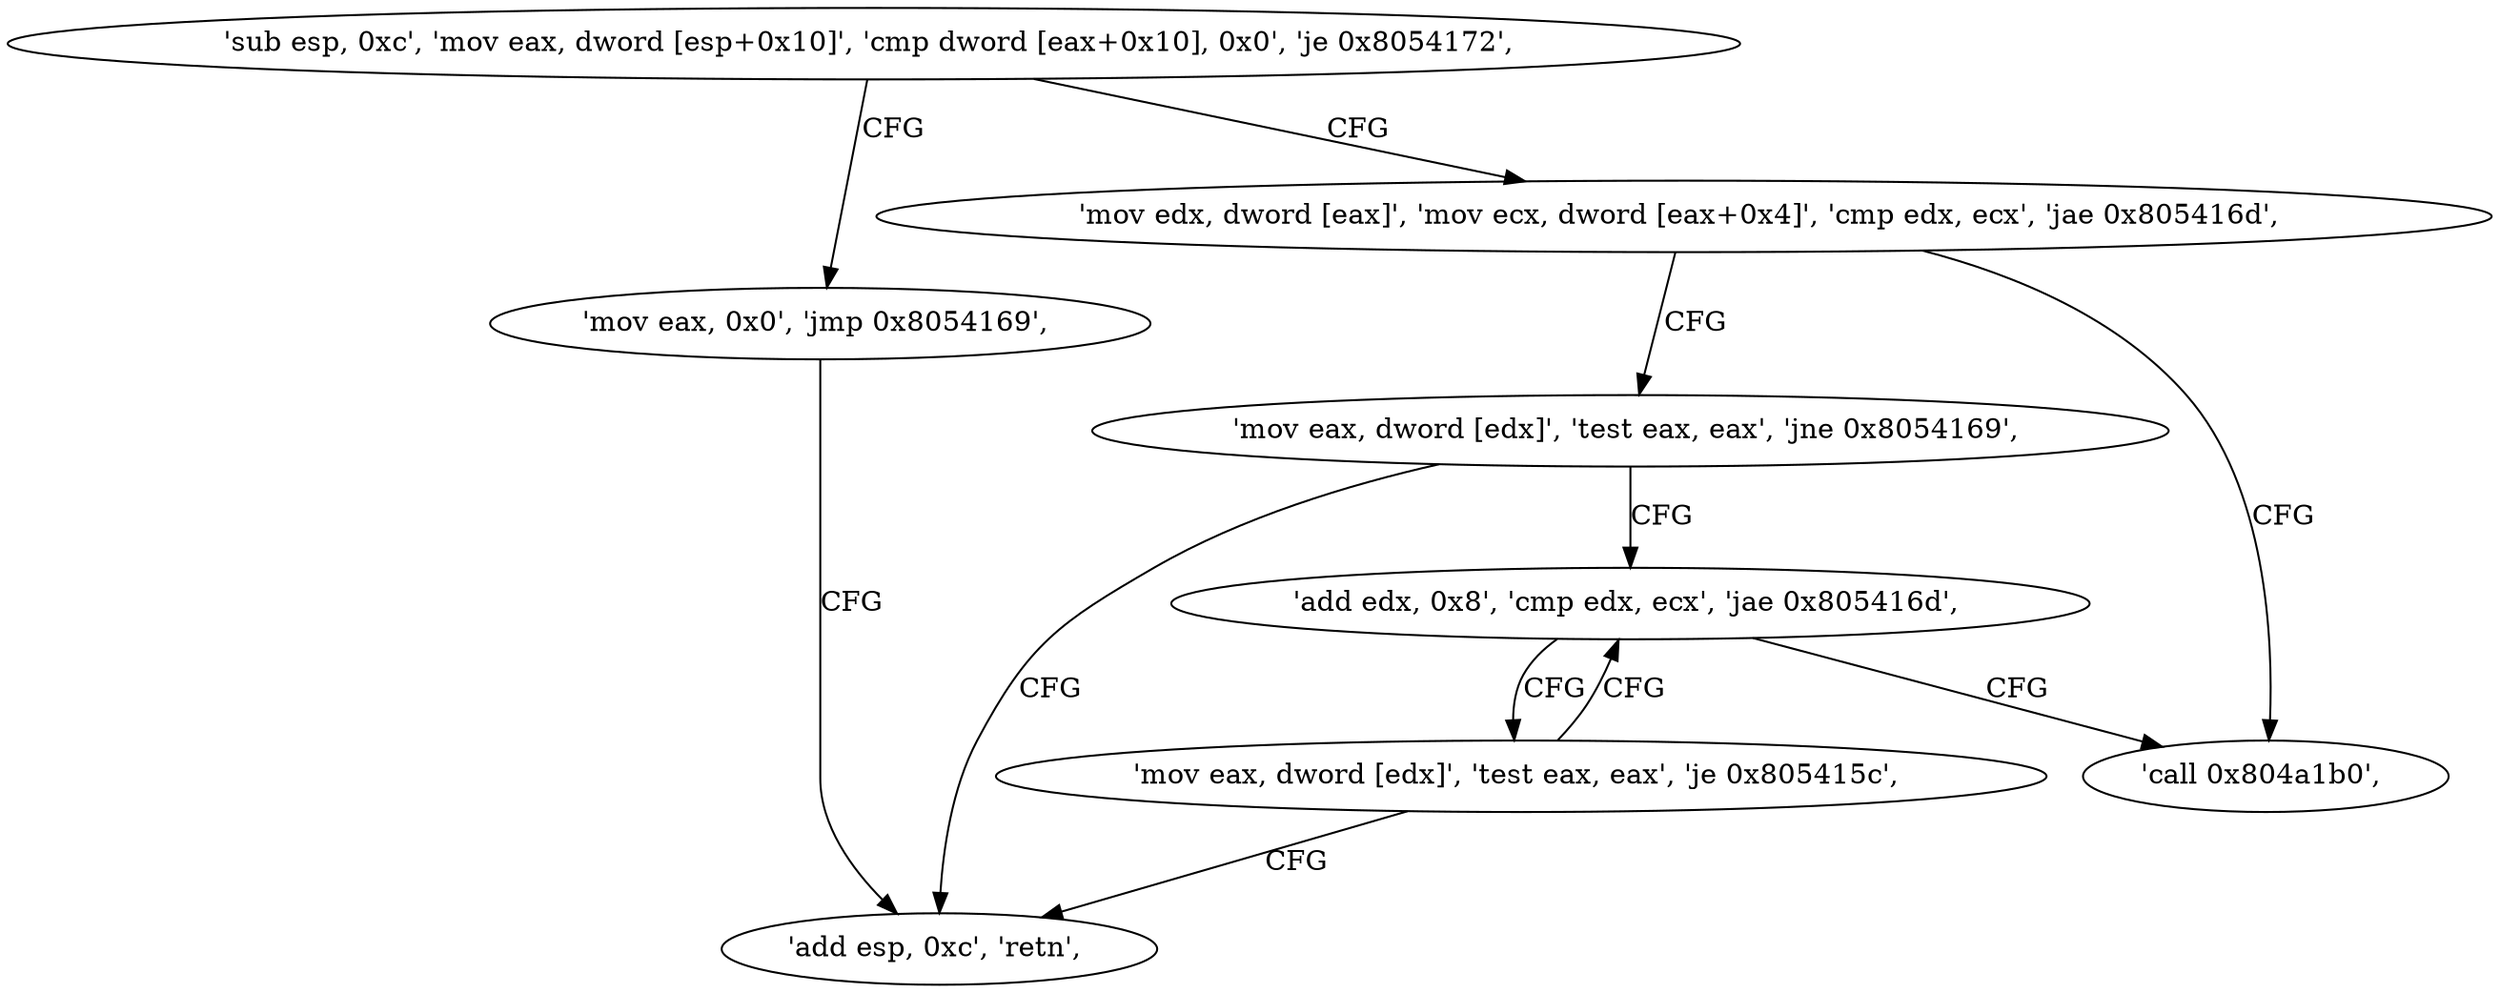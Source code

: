 digraph "func" {
"134562112" [label = "'sub esp, 0xc', 'mov eax, dword [esp+0x10]', 'cmp dword [eax+0x10], 0x0', 'je 0x8054172', " ]
"134562162" [label = "'mov eax, 0x0', 'jmp 0x8054169', " ]
"134562125" [label = "'mov edx, dword [eax]', 'mov ecx, dword [eax+0x4]', 'cmp edx, ecx', 'jae 0x805416d', " ]
"134562153" [label = "'add esp, 0xc', 'retn', " ]
"134562157" [label = "'call 0x804a1b0', " ]
"134562134" [label = "'mov eax, dword [edx]', 'test eax, eax', 'jne 0x8054169', " ]
"134562140" [label = "'add edx, 0x8', 'cmp edx, ecx', 'jae 0x805416d', " ]
"134562147" [label = "'mov eax, dword [edx]', 'test eax, eax', 'je 0x805415c', " ]
"134562112" -> "134562162" [ label = "CFG" ]
"134562112" -> "134562125" [ label = "CFG" ]
"134562162" -> "134562153" [ label = "CFG" ]
"134562125" -> "134562157" [ label = "CFG" ]
"134562125" -> "134562134" [ label = "CFG" ]
"134562134" -> "134562153" [ label = "CFG" ]
"134562134" -> "134562140" [ label = "CFG" ]
"134562140" -> "134562157" [ label = "CFG" ]
"134562140" -> "134562147" [ label = "CFG" ]
"134562147" -> "134562140" [ label = "CFG" ]
"134562147" -> "134562153" [ label = "CFG" ]
}
